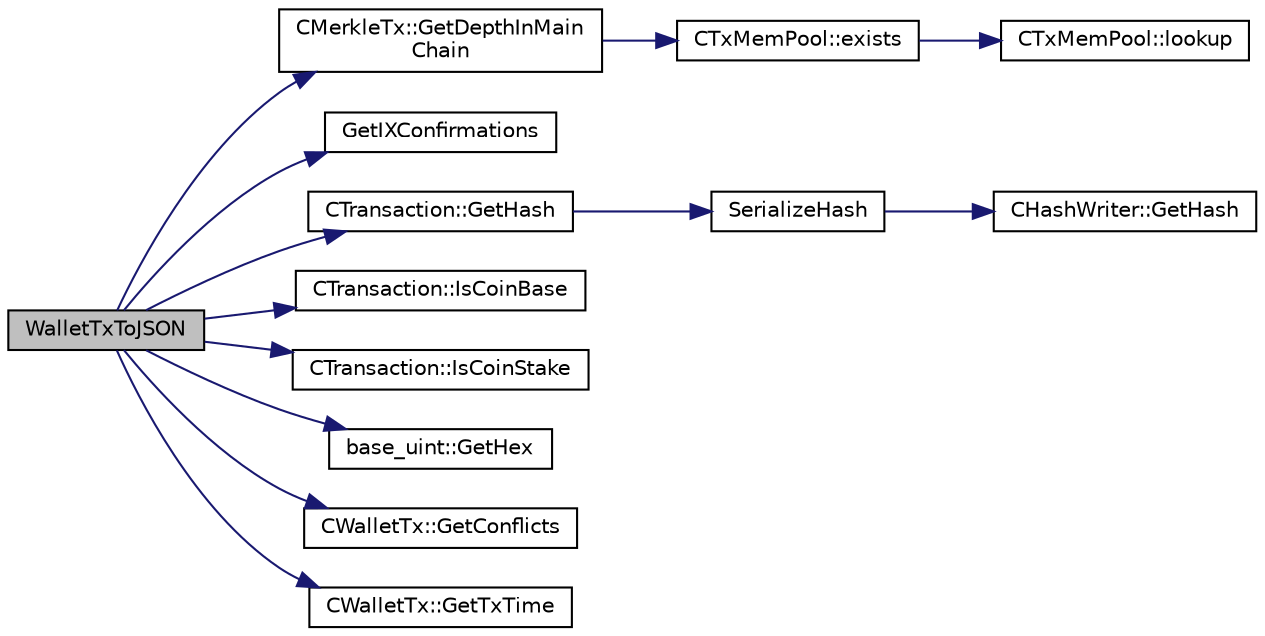 digraph "WalletTxToJSON"
{
  edge [fontname="Helvetica",fontsize="10",labelfontname="Helvetica",labelfontsize="10"];
  node [fontname="Helvetica",fontsize="10",shape=record];
  rankdir="LR";
  Node2510 [label="WalletTxToJSON",height=0.2,width=0.4,color="black", fillcolor="grey75", style="filled", fontcolor="black"];
  Node2510 -> Node2511 [color="midnightblue",fontsize="10",style="solid",fontname="Helvetica"];
  Node2511 [label="CMerkleTx::GetDepthInMain\lChain",height=0.2,width=0.4,color="black", fillcolor="white", style="filled",URL="$d1/dff/class_c_merkle_tx.html#a887a9f1a0b7fc64b43e42cec76b38ef9"];
  Node2511 -> Node2512 [color="midnightblue",fontsize="10",style="solid",fontname="Helvetica"];
  Node2512 [label="CTxMemPool::exists",height=0.2,width=0.4,color="black", fillcolor="white", style="filled",URL="$db/d98/class_c_tx_mem_pool.html#a8b7a13b5289ab839d4460f41a7da9789"];
  Node2512 -> Node2513 [color="midnightblue",fontsize="10",style="solid",fontname="Helvetica"];
  Node2513 [label="CTxMemPool::lookup",height=0.2,width=0.4,color="black", fillcolor="white", style="filled",URL="$db/d98/class_c_tx_mem_pool.html#ad6d9966cdeb4b6586f7186e709b4e77e"];
  Node2510 -> Node2514 [color="midnightblue",fontsize="10",style="solid",fontname="Helvetica"];
  Node2514 [label="GetIXConfirmations",height=0.2,width=0.4,color="black", fillcolor="white", style="filled",URL="$df/d0a/main_8cpp.html#afb9aef5806c13c7a81fda9854f852155"];
  Node2510 -> Node2515 [color="midnightblue",fontsize="10",style="solid",fontname="Helvetica"];
  Node2515 [label="CTransaction::GetHash",height=0.2,width=0.4,color="black", fillcolor="white", style="filled",URL="$df/d43/class_c_transaction.html#a0b46d80e82ca324e82c2ce3fc1492bfa"];
  Node2515 -> Node2516 [color="midnightblue",fontsize="10",style="solid",fontname="Helvetica"];
  Node2516 [label="SerializeHash",height=0.2,width=0.4,color="black", fillcolor="white", style="filled",URL="$db/dfb/hash_8h.html#a6de694e43f17c62025c6883965b65e63"];
  Node2516 -> Node2517 [color="midnightblue",fontsize="10",style="solid",fontname="Helvetica"];
  Node2517 [label="CHashWriter::GetHash",height=0.2,width=0.4,color="black", fillcolor="white", style="filled",URL="$d2/def/class_c_hash_writer.html#ae94a937211502eabf19477630090093a"];
  Node2510 -> Node2518 [color="midnightblue",fontsize="10",style="solid",fontname="Helvetica"];
  Node2518 [label="CTransaction::IsCoinBase",height=0.2,width=0.4,color="black", fillcolor="white", style="filled",URL="$df/d43/class_c_transaction.html#a96256e8ac1bf79ad9c057e48c41132dd"];
  Node2510 -> Node2519 [color="midnightblue",fontsize="10",style="solid",fontname="Helvetica"];
  Node2519 [label="CTransaction::IsCoinStake",height=0.2,width=0.4,color="black", fillcolor="white", style="filled",URL="$df/d43/class_c_transaction.html#ace4278a41a296d40dcf5fb2b9cf007ec"];
  Node2510 -> Node2520 [color="midnightblue",fontsize="10",style="solid",fontname="Helvetica"];
  Node2520 [label="base_uint::GetHex",height=0.2,width=0.4,color="black", fillcolor="white", style="filled",URL="$da/df7/classbase__uint.html#ae5e7b7481de91ebead20eebd5d685441"];
  Node2510 -> Node2521 [color="midnightblue",fontsize="10",style="solid",fontname="Helvetica"];
  Node2521 [label="CWalletTx::GetConflicts",height=0.2,width=0.4,color="black", fillcolor="white", style="filled",URL="$d6/d53/class_c_wallet_tx.html#a127b064ab044a96158117ec8162188a7"];
  Node2510 -> Node2522 [color="midnightblue",fontsize="10",style="solid",fontname="Helvetica"];
  Node2522 [label="CWalletTx::GetTxTime",height=0.2,width=0.4,color="black", fillcolor="white", style="filled",URL="$d6/d53/class_c_wallet_tx.html#ab94368cf0553687d8f1fec5d2aaa1457"];
}
